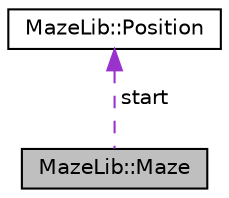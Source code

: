 digraph "MazeLib::Maze"
{
 // LATEX_PDF_SIZE
  edge [fontname="Helvetica",fontsize="10",labelfontname="Helvetica",labelfontsize="10"];
  node [fontname="Helvetica",fontsize="10",shape=record];
  Node1 [label="MazeLib::Maze",height=0.2,width=0.4,color="black", fillcolor="grey75", style="filled", fontcolor="black",tooltip="迷路の壁情報を管理するクラス"];
  Node2 -> Node1 [dir="back",color="darkorchid3",fontsize="10",style="dashed",label=" start" ,fontname="Helvetica"];
  Node2 [label="MazeLib::Position",height=0.2,width=0.4,color="black", fillcolor="white", style="filled",URL="$d0/ddc/structMazeLib_1_1Position.html",tooltip="迷路の区画の位置(座標)を定義。"];
}
